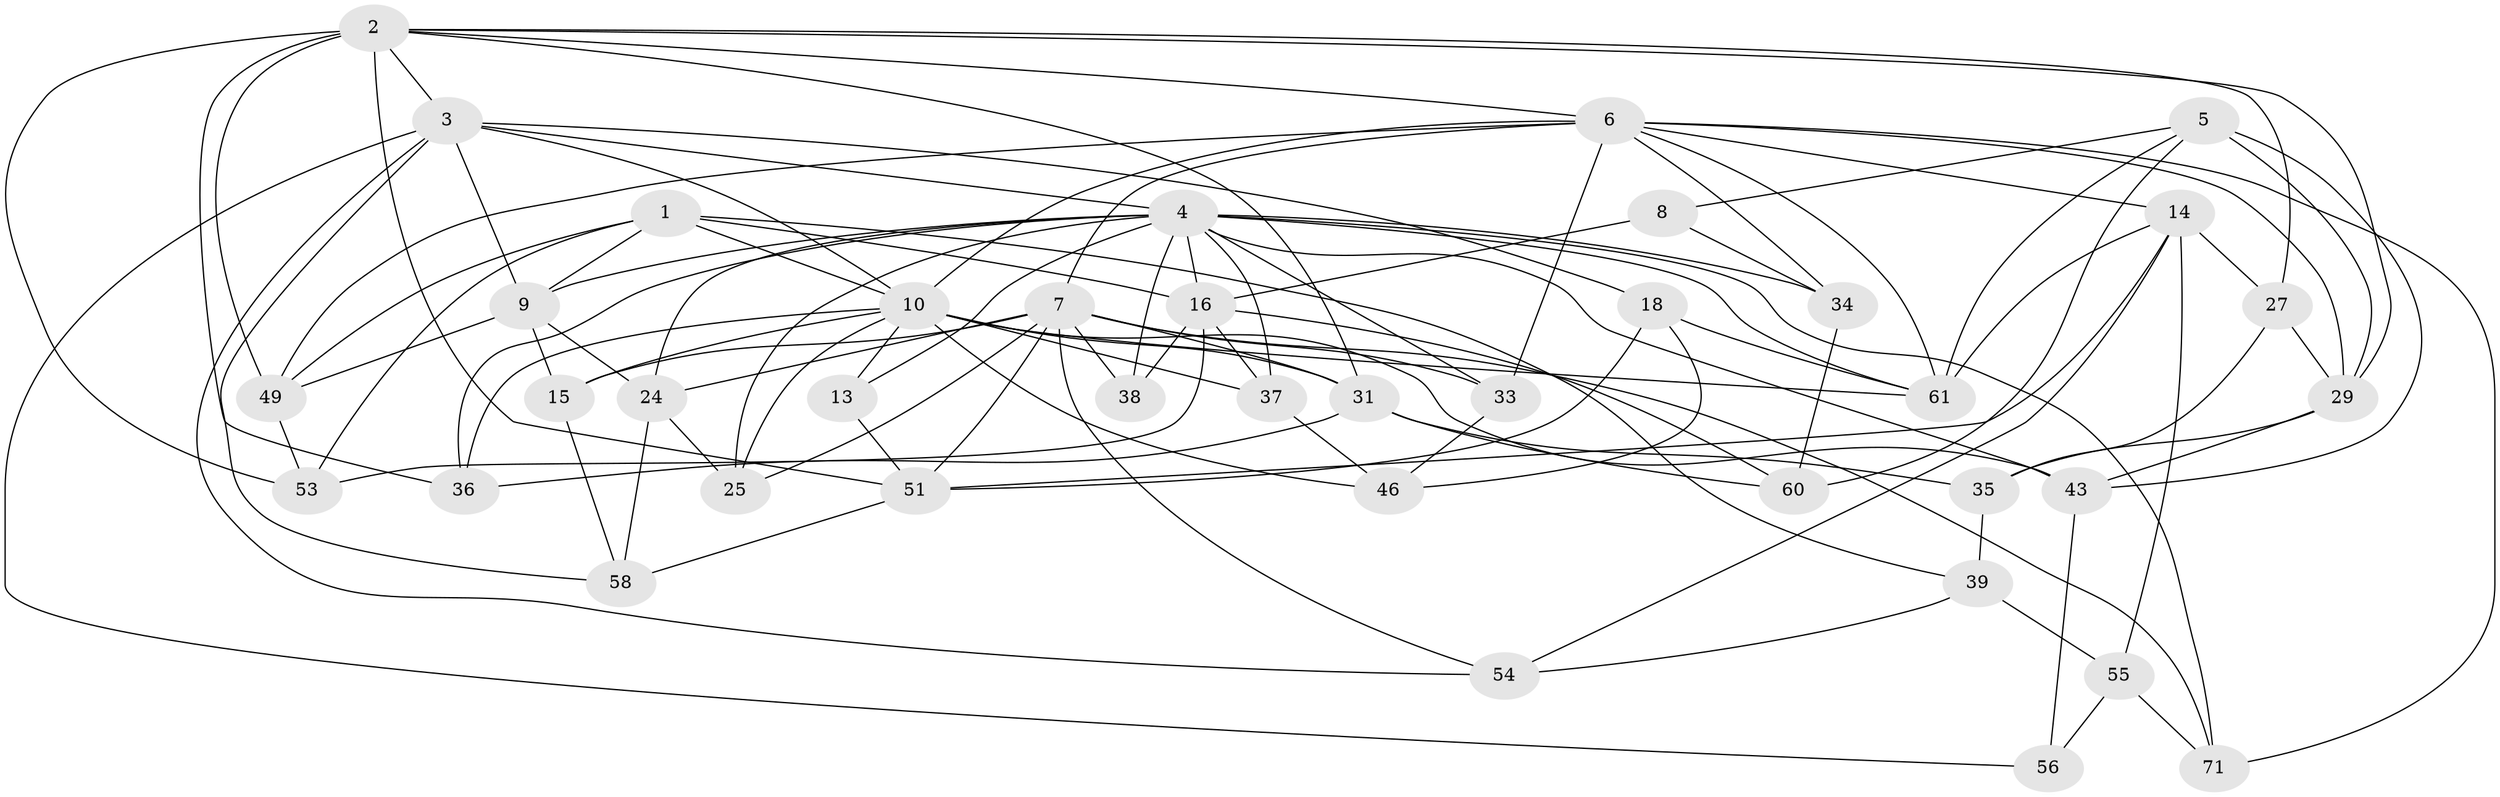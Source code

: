 // original degree distribution, {4: 1.0}
// Generated by graph-tools (version 1.1) at 2025/16/03/09/25 04:16:32]
// undirected, 39 vertices, 106 edges
graph export_dot {
graph [start="1"]
  node [color=gray90,style=filled];
  1 [super="+12"];
  2 [super="+70+78"];
  3 [super="+23+21"];
  4 [super="+41+17+72"];
  5 [super="+52"];
  6 [super="+57"];
  7 [super="+20"];
  8;
  9 [super="+40"];
  10 [super="+66+67+11"];
  13;
  14 [super="+73"];
  15;
  16 [super="+69+28"];
  18;
  24 [super="+65"];
  25;
  27;
  29 [super="+30"];
  31 [super="+47"];
  33;
  34;
  35;
  36;
  37 [super="+50"];
  38;
  39;
  43 [super="+48"];
  46;
  49 [super="+62"];
  51 [super="+68"];
  53;
  54;
  55;
  56;
  58;
  60;
  61 [super="+63"];
  71;
  1 -- 49;
  1 -- 16;
  1 -- 9;
  1 -- 53;
  1 -- 39;
  1 -- 10;
  2 -- 6;
  2 -- 51;
  2 -- 3;
  2 -- 36;
  2 -- 53;
  2 -- 27;
  2 -- 29;
  2 -- 49 [weight=2];
  2 -- 31;
  3 -- 58;
  3 -- 18;
  3 -- 54;
  3 -- 56;
  3 -- 9;
  3 -- 4;
  3 -- 10;
  4 -- 9;
  4 -- 37;
  4 -- 16;
  4 -- 33;
  4 -- 34;
  4 -- 38;
  4 -- 43;
  4 -- 13;
  4 -- 25;
  4 -- 61;
  4 -- 24;
  4 -- 36;
  4 -- 71;
  5 -- 29;
  5 -- 43 [weight=2];
  5 -- 8;
  5 -- 60;
  5 -- 61;
  6 -- 14;
  6 -- 33;
  6 -- 34;
  6 -- 61;
  6 -- 7;
  6 -- 71;
  6 -- 29;
  6 -- 49;
  6 -- 10;
  7 -- 38 [weight=2];
  7 -- 51;
  7 -- 33;
  7 -- 71;
  7 -- 15;
  7 -- 54;
  7 -- 24 [weight=2];
  7 -- 25;
  7 -- 31;
  8 -- 34;
  8 -- 16 [weight=2];
  9 -- 24;
  9 -- 15;
  9 -- 49;
  10 -- 43 [weight=2];
  10 -- 36;
  10 -- 13 [weight=2];
  10 -- 31;
  10 -- 37 [weight=3];
  10 -- 46;
  10 -- 15;
  10 -- 25;
  10 -- 61;
  13 -- 51;
  14 -- 27;
  14 -- 51;
  14 -- 61;
  14 -- 54;
  14 -- 55;
  15 -- 58;
  16 -- 37;
  16 -- 38;
  16 -- 60;
  16 -- 53;
  18 -- 46;
  18 -- 61;
  18 -- 51;
  24 -- 25;
  24 -- 58;
  27 -- 35;
  27 -- 29;
  29 -- 35;
  29 -- 43;
  31 -- 60;
  31 -- 35;
  31 -- 36;
  33 -- 46;
  34 -- 60;
  35 -- 39;
  37 -- 46;
  39 -- 54;
  39 -- 55;
  43 -- 56 [weight=2];
  49 -- 53;
  51 -- 58;
  55 -- 56;
  55 -- 71;
}
